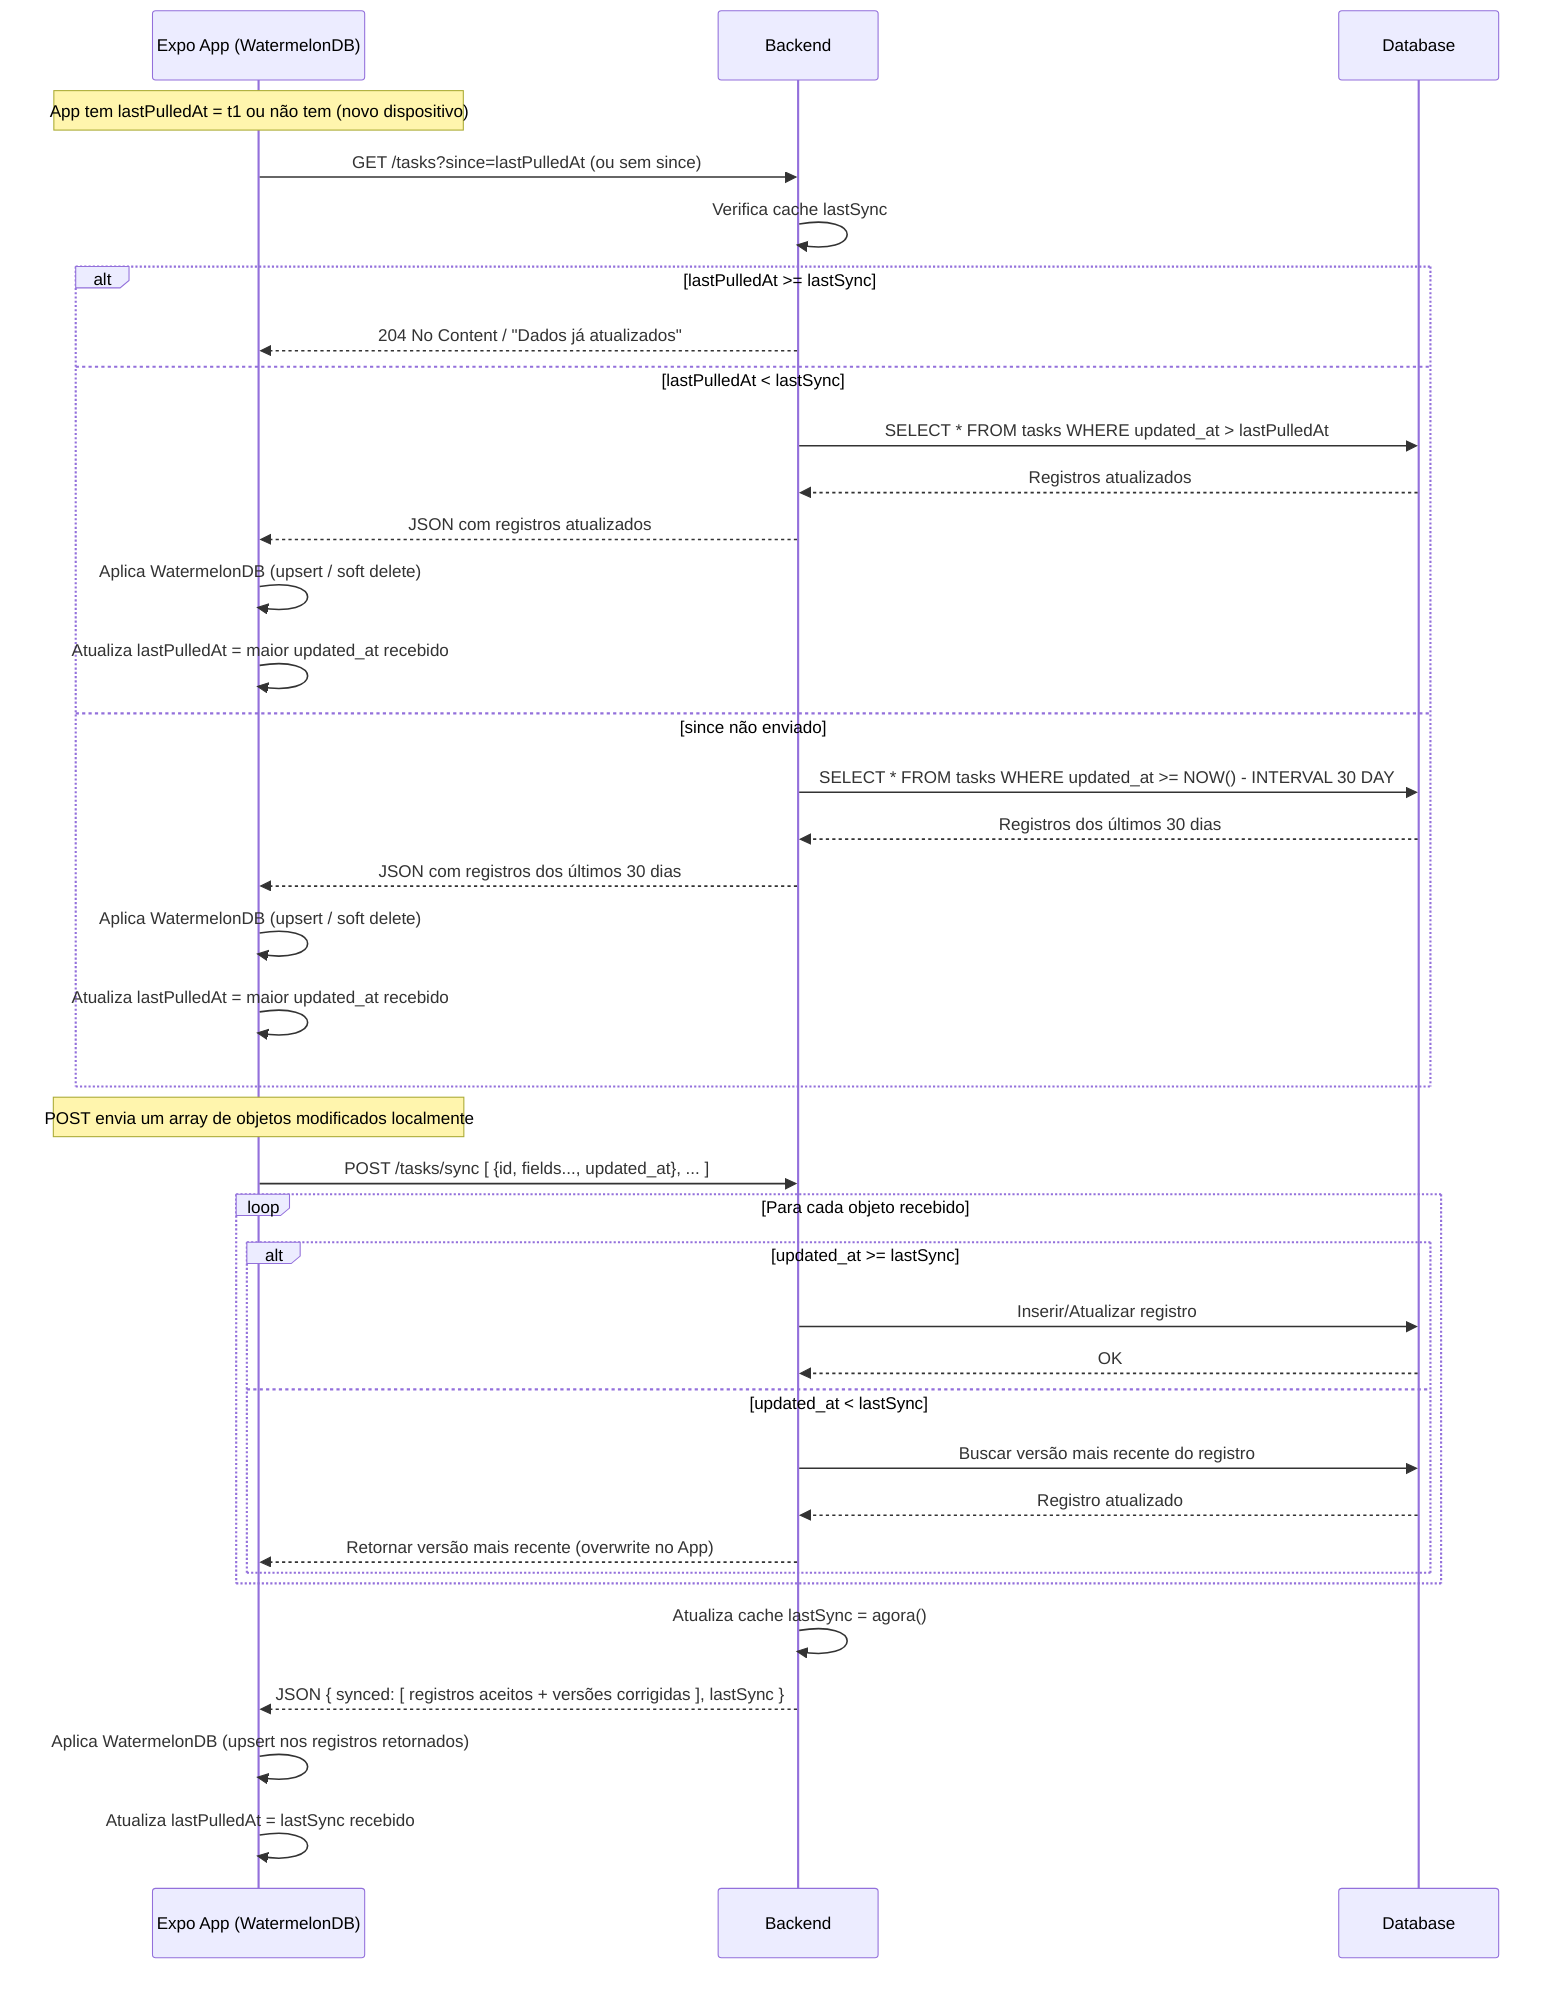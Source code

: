 sequenceDiagram
    participant App as Expo App (WatermelonDB)
    participant Backend as Backend
    participant DB as Database

    Note over App: App tem lastPulledAt = t1 ou não tem (novo dispositivo)

    %% Tentativa de Pull
    App->>Backend: GET /tasks?since=lastPulledAt (ou sem since)
    Backend->>Backend: Verifica cache lastSync
    alt lastPulledAt >= lastSync
        Backend-->>App: 204 No Content / "Dados já atualizados"
    else lastPulledAt < lastSync
        Backend->>DB: SELECT * FROM tasks WHERE updated_at > lastPulledAt
        DB-->>Backend: Registros atualizados
        Backend-->>App: JSON com registros atualizados
        App->>App: Aplica WatermelonDB (upsert / soft delete)
        App->>App: Atualiza lastPulledAt = maior updated_at recebido
    else since não enviado
        Backend->>DB: SELECT * FROM tasks WHERE updated_at >= NOW() - INTERVAL 30 DAY
        DB-->>Backend: Registros dos últimos 30 dias
        Backend-->>App: JSON com registros dos últimos 30 dias
        App->>App: Aplica WatermelonDB (upsert / soft delete)
        App->>App: Atualiza lastPulledAt = maior updated_at recebido
    end

    %% Push (POST)
    Note over App: POST envia um array de objetos modificados localmente
    App->>Backend: POST /tasks/sync [ {id, fields..., updated_at}, ... ]

    loop Para cada objeto recebido
        alt updated_at >= lastSync
            Backend->>DB: Inserir/Atualizar registro
            DB-->>Backend: OK
        else updated_at < lastSync
            Backend->>DB: Buscar versão mais recente do registro
            DB-->>Backend: Registro atualizado
            Backend-->>App: Retornar versão mais recente (overwrite no App)
        end
    end

    Backend->>Backend: Atualiza cache lastSync = agora()
    Backend-->>App: JSON { synced: [ registros aceitos + versões corrigidas ], lastSync }
    App->>App: Aplica WatermelonDB (upsert nos registros retornados)
    App->>App: Atualiza lastPulledAt = lastSync recebido